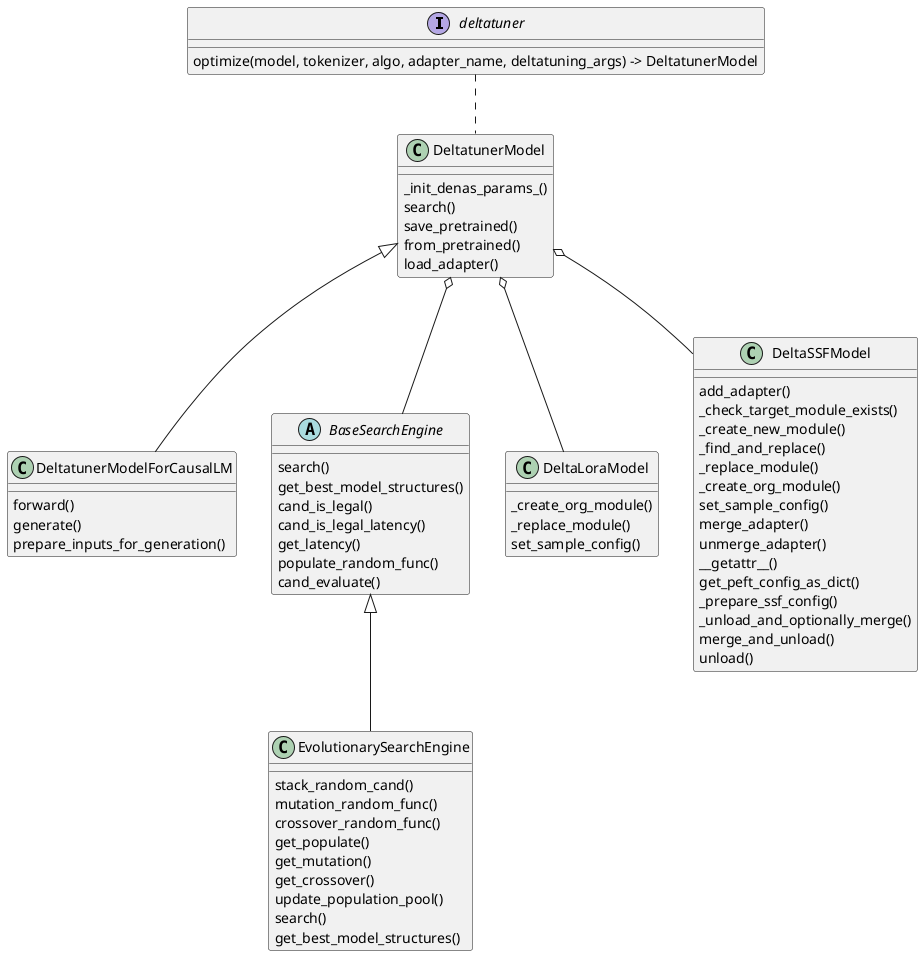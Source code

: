 @startuml
interface deltatuner {
    optimize(model, tokenizer, algo, adapter_name, deltatuning_args) -> DeltatunerModel 
}

class DeltatunerModel {
    _init_denas_params_()
    search()
    save_pretrained()
    from_pretrained()
    load_adapter()
}

class DeltatunerModelForCausalLM {
    forward()
    generate()
    prepare_inputs_for_generation()
}

abstract class BaseSearchEngine {
    search()
    get_best_model_structures()
    cand_is_legal()
    cand_is_legal_latency()
    get_latency()
    populate_random_func()
    cand_evaluate()
}

class EvolutionarySearchEngine {
    stack_random_cand()
    mutation_random_func()
    crossover_random_func()
    get_populate()
    get_mutation()
    get_crossover()
    update_population_pool()
    search()
    get_best_model_structures()
}

class DeltaLoraModel {
    _create_org_module()
    _replace_module()
    set_sample_config()
}

class DeltaSSFModel{
    add_adapter()
    _check_target_module_exists()
    _create_new_module()
    _find_and_replace()
    _replace_module()
    _create_org_module()
    set_sample_config()
    merge_adapter()
    unmerge_adapter()
    __getattr__()
    get_peft_config_as_dict()
    _prepare_ssf_config()
    _unload_and_optionally_merge()
    merge_and_unload()
    unload()
}

deltatuner .. DeltatunerModel
DeltatunerModel <|-- DeltatunerModelForCausalLM
DeltatunerModel o-- DeltaLoraModel
DeltatunerModel o-- DeltaSSFModel
DeltatunerModel o-- BaseSearchEngine
BaseSearchEngine <|-- EvolutionarySearchEngine

@enduml